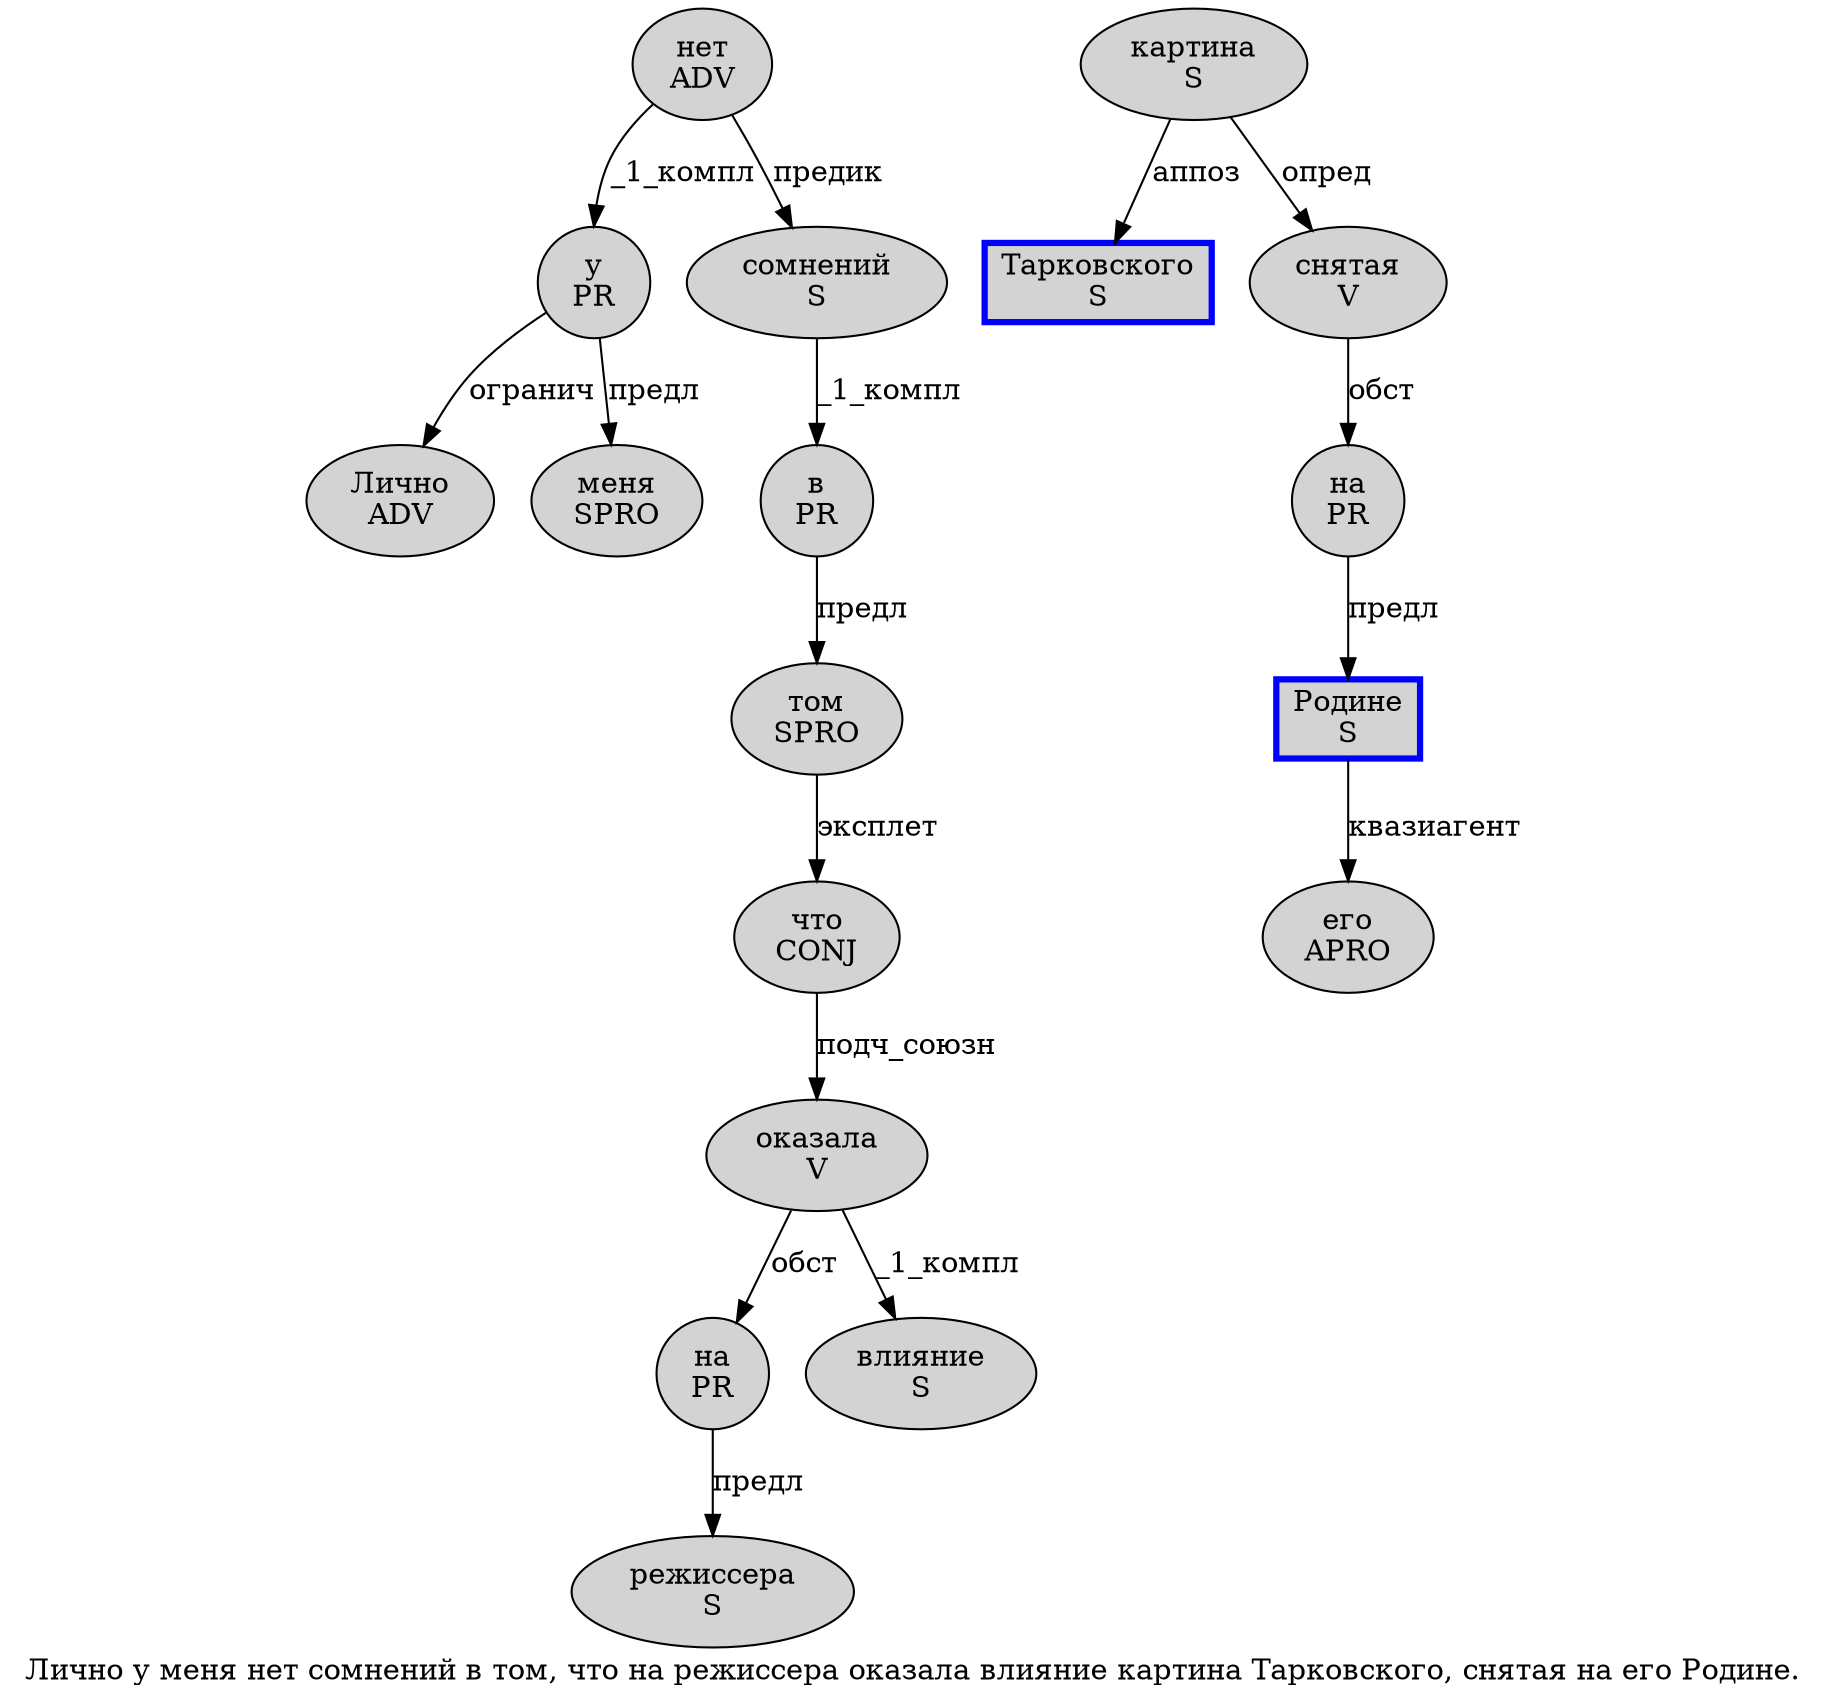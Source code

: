 digraph SENTENCE_1183 {
	graph [label="Лично у меня нет сомнений в том, что на режиссера оказала влияние картина Тарковского, снятая на его Родине."]
	node [style=filled]
		0 [label="Лично
ADV" color="" fillcolor=lightgray penwidth=1 shape=ellipse]
		1 [label="у
PR" color="" fillcolor=lightgray penwidth=1 shape=ellipse]
		2 [label="меня
SPRO" color="" fillcolor=lightgray penwidth=1 shape=ellipse]
		3 [label="нет
ADV" color="" fillcolor=lightgray penwidth=1 shape=ellipse]
		4 [label="сомнений
S" color="" fillcolor=lightgray penwidth=1 shape=ellipse]
		5 [label="в
PR" color="" fillcolor=lightgray penwidth=1 shape=ellipse]
		6 [label="том
SPRO" color="" fillcolor=lightgray penwidth=1 shape=ellipse]
		8 [label="что
CONJ" color="" fillcolor=lightgray penwidth=1 shape=ellipse]
		9 [label="на
PR" color="" fillcolor=lightgray penwidth=1 shape=ellipse]
		10 [label="режиссера
S" color="" fillcolor=lightgray penwidth=1 shape=ellipse]
		11 [label="оказала
V" color="" fillcolor=lightgray penwidth=1 shape=ellipse]
		12 [label="влияние
S" color="" fillcolor=lightgray penwidth=1 shape=ellipse]
		13 [label="картина
S" color="" fillcolor=lightgray penwidth=1 shape=ellipse]
		14 [label="Тарковского
S" color=blue fillcolor=lightgray penwidth=3 shape=box]
		16 [label="снятая
V" color="" fillcolor=lightgray penwidth=1 shape=ellipse]
		17 [label="на
PR" color="" fillcolor=lightgray penwidth=1 shape=ellipse]
		18 [label="его
APRO" color="" fillcolor=lightgray penwidth=1 shape=ellipse]
		19 [label="Родине
S" color=blue fillcolor=lightgray penwidth=3 shape=box]
			8 -> 11 [label="подч_союзн"]
			1 -> 0 [label="огранич"]
			1 -> 2 [label="предл"]
			19 -> 18 [label="квазиагент"]
			5 -> 6 [label="предл"]
			3 -> 1 [label="_1_компл"]
			3 -> 4 [label="предик"]
			17 -> 19 [label="предл"]
			6 -> 8 [label="эксплет"]
			4 -> 5 [label="_1_компл"]
			16 -> 17 [label="обст"]
			13 -> 14 [label="аппоз"]
			13 -> 16 [label="опред"]
			9 -> 10 [label="предл"]
			11 -> 9 [label="обст"]
			11 -> 12 [label="_1_компл"]
}